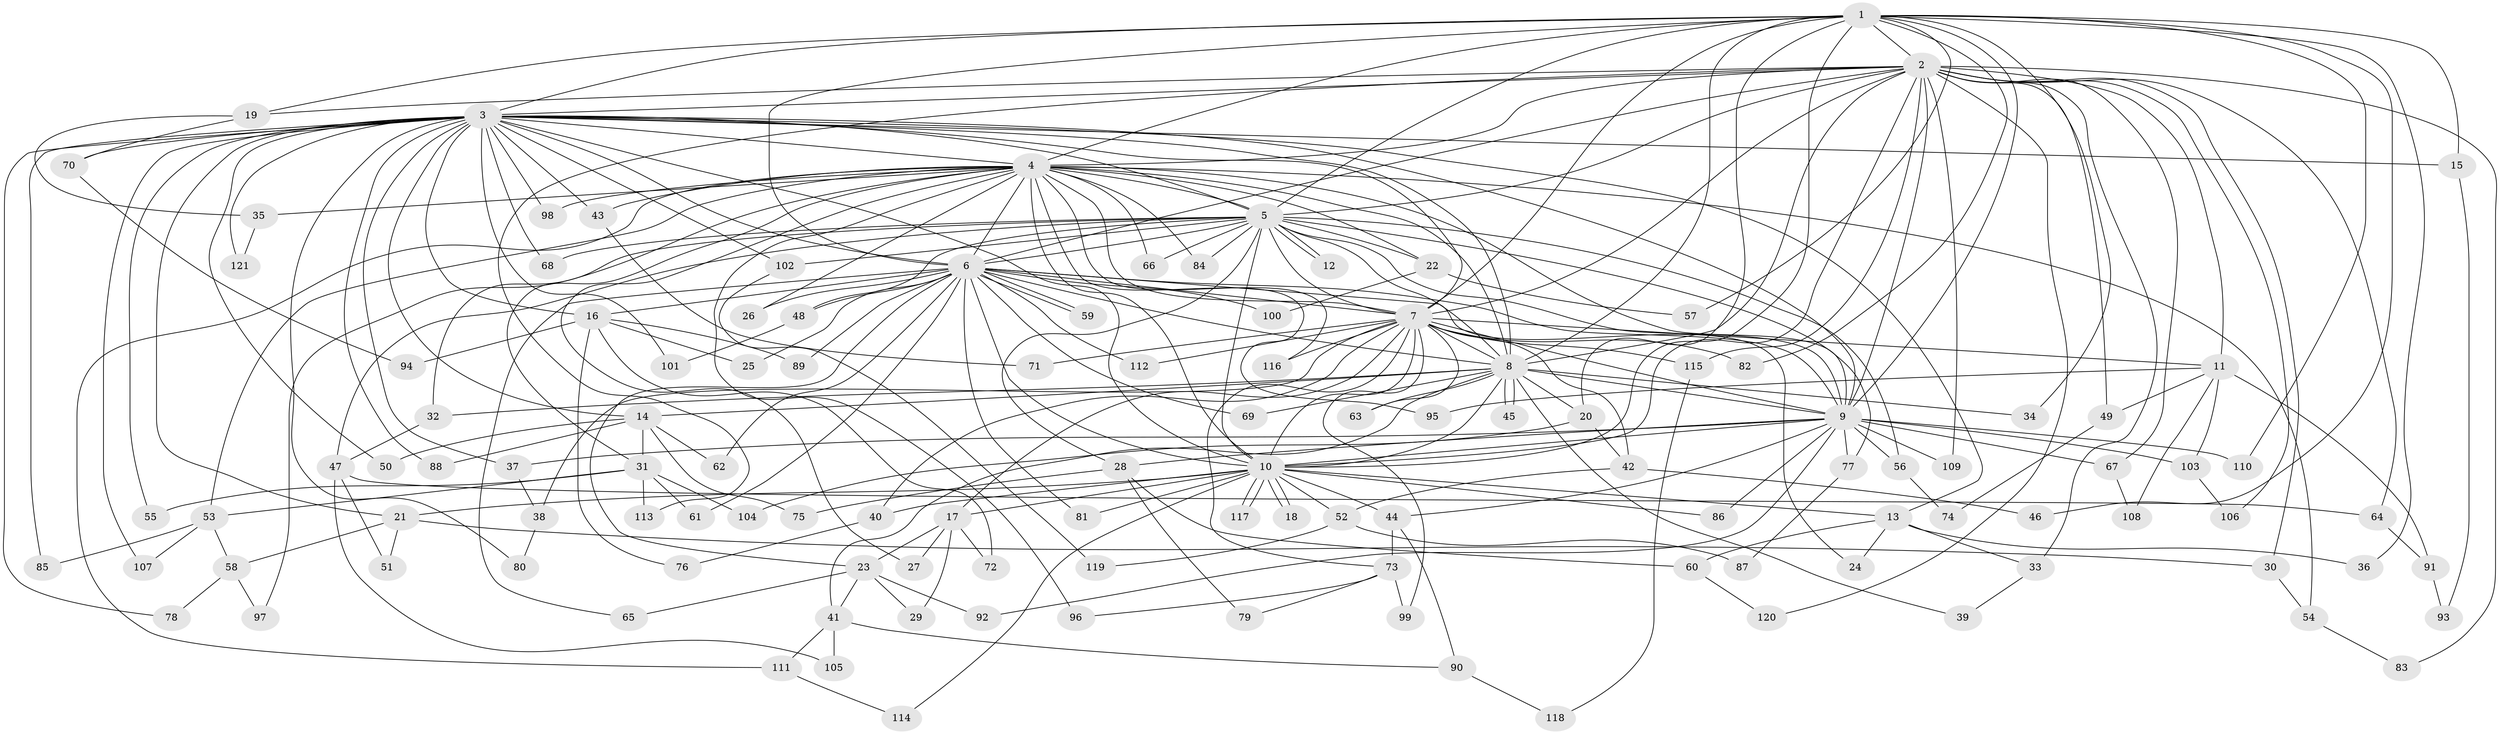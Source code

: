// Generated by graph-tools (version 1.1) at 2025/45/03/09/25 04:45:31]
// undirected, 121 vertices, 267 edges
graph export_dot {
graph [start="1"]
  node [color=gray90,style=filled];
  1;
  2;
  3;
  4;
  5;
  6;
  7;
  8;
  9;
  10;
  11;
  12;
  13;
  14;
  15;
  16;
  17;
  18;
  19;
  20;
  21;
  22;
  23;
  24;
  25;
  26;
  27;
  28;
  29;
  30;
  31;
  32;
  33;
  34;
  35;
  36;
  37;
  38;
  39;
  40;
  41;
  42;
  43;
  44;
  45;
  46;
  47;
  48;
  49;
  50;
  51;
  52;
  53;
  54;
  55;
  56;
  57;
  58;
  59;
  60;
  61;
  62;
  63;
  64;
  65;
  66;
  67;
  68;
  69;
  70;
  71;
  72;
  73;
  74;
  75;
  76;
  77;
  78;
  79;
  80;
  81;
  82;
  83;
  84;
  85;
  86;
  87;
  88;
  89;
  90;
  91;
  92;
  93;
  94;
  95;
  96;
  97;
  98;
  99;
  100;
  101;
  102;
  103;
  104;
  105;
  106;
  107;
  108;
  109;
  110;
  111;
  112;
  113;
  114;
  115;
  116;
  117;
  118;
  119;
  120;
  121;
  1 -- 2;
  1 -- 3;
  1 -- 4;
  1 -- 5;
  1 -- 6;
  1 -- 7;
  1 -- 8;
  1 -- 9;
  1 -- 10;
  1 -- 15;
  1 -- 19;
  1 -- 20;
  1 -- 34;
  1 -- 36;
  1 -- 46;
  1 -- 57;
  1 -- 82;
  1 -- 110;
  2 -- 3;
  2 -- 4;
  2 -- 5;
  2 -- 6;
  2 -- 7;
  2 -- 8;
  2 -- 9;
  2 -- 10;
  2 -- 11;
  2 -- 19;
  2 -- 30;
  2 -- 33;
  2 -- 49;
  2 -- 64;
  2 -- 67;
  2 -- 83;
  2 -- 106;
  2 -- 109;
  2 -- 113;
  2 -- 115;
  2 -- 120;
  3 -- 4;
  3 -- 5;
  3 -- 6;
  3 -- 7;
  3 -- 8;
  3 -- 9;
  3 -- 10;
  3 -- 13;
  3 -- 14;
  3 -- 15;
  3 -- 16;
  3 -- 21;
  3 -- 37;
  3 -- 43;
  3 -- 50;
  3 -- 55;
  3 -- 68;
  3 -- 70;
  3 -- 78;
  3 -- 80;
  3 -- 85;
  3 -- 88;
  3 -- 98;
  3 -- 101;
  3 -- 102;
  3 -- 107;
  3 -- 121;
  4 -- 5;
  4 -- 6;
  4 -- 7;
  4 -- 8;
  4 -- 9;
  4 -- 10;
  4 -- 22;
  4 -- 26;
  4 -- 27;
  4 -- 31;
  4 -- 32;
  4 -- 35;
  4 -- 43;
  4 -- 53;
  4 -- 54;
  4 -- 66;
  4 -- 84;
  4 -- 95;
  4 -- 96;
  4 -- 98;
  4 -- 111;
  4 -- 116;
  5 -- 6;
  5 -- 7;
  5 -- 8;
  5 -- 9;
  5 -- 10;
  5 -- 12;
  5 -- 12;
  5 -- 22;
  5 -- 28;
  5 -- 47;
  5 -- 48;
  5 -- 56;
  5 -- 66;
  5 -- 68;
  5 -- 77;
  5 -- 84;
  5 -- 97;
  5 -- 102;
  6 -- 7;
  6 -- 8;
  6 -- 9;
  6 -- 10;
  6 -- 16;
  6 -- 23;
  6 -- 24;
  6 -- 25;
  6 -- 26;
  6 -- 48;
  6 -- 59;
  6 -- 59;
  6 -- 61;
  6 -- 62;
  6 -- 65;
  6 -- 69;
  6 -- 81;
  6 -- 89;
  6 -- 100;
  6 -- 112;
  7 -- 8;
  7 -- 9;
  7 -- 10;
  7 -- 11;
  7 -- 17;
  7 -- 38;
  7 -- 40;
  7 -- 42;
  7 -- 63;
  7 -- 71;
  7 -- 73;
  7 -- 82;
  7 -- 99;
  7 -- 112;
  7 -- 115;
  7 -- 116;
  8 -- 9;
  8 -- 10;
  8 -- 14;
  8 -- 20;
  8 -- 32;
  8 -- 34;
  8 -- 39;
  8 -- 41;
  8 -- 45;
  8 -- 45;
  8 -- 63;
  8 -- 69;
  9 -- 10;
  9 -- 28;
  9 -- 37;
  9 -- 44;
  9 -- 56;
  9 -- 67;
  9 -- 77;
  9 -- 86;
  9 -- 92;
  9 -- 103;
  9 -- 109;
  9 -- 110;
  10 -- 13;
  10 -- 17;
  10 -- 18;
  10 -- 18;
  10 -- 21;
  10 -- 40;
  10 -- 44;
  10 -- 52;
  10 -- 81;
  10 -- 86;
  10 -- 114;
  10 -- 117;
  10 -- 117;
  11 -- 49;
  11 -- 91;
  11 -- 95;
  11 -- 103;
  11 -- 108;
  13 -- 24;
  13 -- 33;
  13 -- 36;
  13 -- 60;
  14 -- 31;
  14 -- 50;
  14 -- 62;
  14 -- 75;
  14 -- 88;
  15 -- 93;
  16 -- 25;
  16 -- 72;
  16 -- 76;
  16 -- 89;
  16 -- 94;
  17 -- 23;
  17 -- 27;
  17 -- 29;
  17 -- 72;
  19 -- 35;
  19 -- 70;
  20 -- 42;
  20 -- 104;
  21 -- 30;
  21 -- 51;
  21 -- 58;
  22 -- 57;
  22 -- 100;
  23 -- 29;
  23 -- 41;
  23 -- 65;
  23 -- 92;
  28 -- 60;
  28 -- 75;
  28 -- 79;
  30 -- 54;
  31 -- 53;
  31 -- 55;
  31 -- 61;
  31 -- 104;
  31 -- 113;
  32 -- 47;
  33 -- 39;
  35 -- 121;
  37 -- 38;
  38 -- 80;
  40 -- 76;
  41 -- 90;
  41 -- 105;
  41 -- 111;
  42 -- 46;
  42 -- 52;
  43 -- 71;
  44 -- 73;
  44 -- 90;
  47 -- 51;
  47 -- 64;
  47 -- 105;
  48 -- 101;
  49 -- 74;
  52 -- 87;
  52 -- 119;
  53 -- 58;
  53 -- 85;
  53 -- 107;
  54 -- 83;
  56 -- 74;
  58 -- 78;
  58 -- 97;
  60 -- 120;
  64 -- 91;
  67 -- 108;
  70 -- 94;
  73 -- 79;
  73 -- 96;
  73 -- 99;
  77 -- 87;
  90 -- 118;
  91 -- 93;
  102 -- 119;
  103 -- 106;
  111 -- 114;
  115 -- 118;
}
